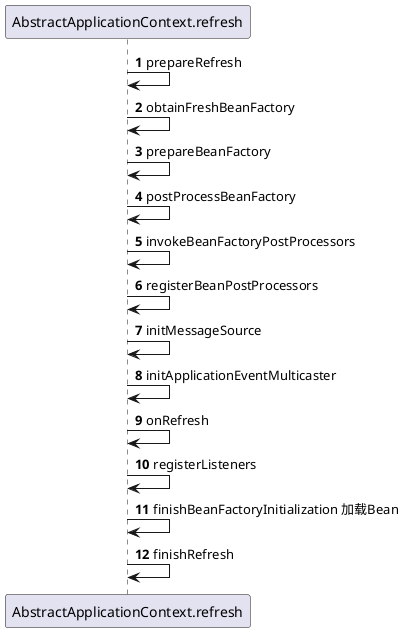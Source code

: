 @startuml
'https://plantuml.com/sequence-diagram

autonumber

AbstractApplicationContext.refresh -> AbstractApplicationContext.refresh : prepareRefresh
AbstractApplicationContext.refresh -> AbstractApplicationContext.refresh : obtainFreshBeanFactory
AbstractApplicationContext.refresh -> AbstractApplicationContext.refresh : prepareBeanFactory
AbstractApplicationContext.refresh -> AbstractApplicationContext.refresh : postProcessBeanFactory
AbstractApplicationContext.refresh -> AbstractApplicationContext.refresh : invokeBeanFactoryPostProcessors
AbstractApplicationContext.refresh -> AbstractApplicationContext.refresh : registerBeanPostProcessors
AbstractApplicationContext.refresh -> AbstractApplicationContext.refresh : initMessageSource
AbstractApplicationContext.refresh -> AbstractApplicationContext.refresh : initApplicationEventMulticaster
AbstractApplicationContext.refresh -> AbstractApplicationContext.refresh : onRefresh
AbstractApplicationContext.refresh -> AbstractApplicationContext.refresh : registerListeners
AbstractApplicationContext.refresh -> AbstractApplicationContext.refresh : finishBeanFactoryInitialization 加载Bean
AbstractApplicationContext.refresh -> AbstractApplicationContext.refresh : finishRefresh

@enduml
